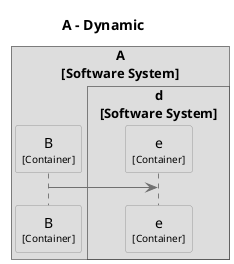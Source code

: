 @startuml
set separator none
title A - Dynamic

!pragma teoz true
skinparam {
  arrowFontSize 10
  defaultTextAlignment center
  wrapWidth 200
  maxMessageSize 100
}

hide stereotype

skinparam sequenceParticipant<<A.B>> {
  BackgroundColor #dddddd
  FontColor #000000
  BorderColor #9a9a9a
  shadowing false
}
skinparam sequenceParticipant<<d.e>> {
  BackgroundColor #dddddd
  FontColor #000000
  BorderColor #9a9a9a
  shadowing false
}

box "A\n[Software System]"
  participant "B\n<size:10>[Container]</size>" as A.B <<A.B>> #dddddd
  box "d\n[Software System]"
    participant "e\n<size:10>[Container]</size>" as d.e <<d.e>> #dddddd
    A.B -[#707070]> d.e : 
    @enduml